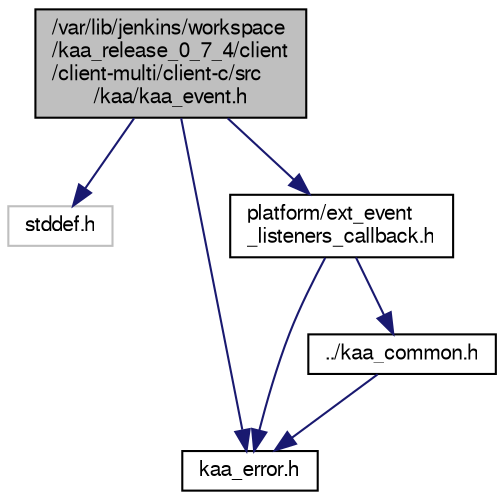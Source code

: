 digraph "/var/lib/jenkins/workspace/kaa_release_0_7_4/client/client-multi/client-c/src/kaa/kaa_event.h"
{
  bgcolor="transparent";
  edge [fontname="FreeSans",fontsize="10",labelfontname="FreeSans",labelfontsize="10"];
  node [fontname="FreeSans",fontsize="10",shape=record];
  Node1 [label="/var/lib/jenkins/workspace\l/kaa_release_0_7_4/client\l/client-multi/client-c/src\l/kaa/kaa_event.h",height=0.2,width=0.4,color="black", fillcolor="grey75", style="filled" fontcolor="black"];
  Node1 -> Node2 [color="midnightblue",fontsize="10",style="solid",fontname="FreeSans"];
  Node2 [label="stddef.h",height=0.2,width=0.4,color="grey75"];
  Node1 -> Node3 [color="midnightblue",fontsize="10",style="solid",fontname="FreeSans"];
  Node3 [label="kaa_error.h",height=0.2,width=0.4,color="black",URL="$kaa__error_8h.html",tooltip="Kaa error codes. "];
  Node1 -> Node4 [color="midnightblue",fontsize="10",style="solid",fontname="FreeSans"];
  Node4 [label="platform/ext_event\l_listeners_callback.h",height=0.2,width=0.4,color="black",URL="$ext__event__listeners__callback_8h.html",tooltip="External interface for receiving event listeners responses used by Kaa Event subsystem. Should be implemented to receive the list of available event listeners. See kaa_event_manager_find_event_listeners for further information. "];
  Node4 -> Node5 [color="midnightblue",fontsize="10",style="solid",fontname="FreeSans"];
  Node5 [label="../kaa_common.h",height=0.2,width=0.4,color="black",URL="$kaa__common_8h.html",tooltip="Common C EP SDK definitions and small utilities. "];
  Node5 -> Node3 [color="midnightblue",fontsize="10",style="solid",fontname="FreeSans"];
  Node4 -> Node3 [color="midnightblue",fontsize="10",style="solid",fontname="FreeSans"];
}
